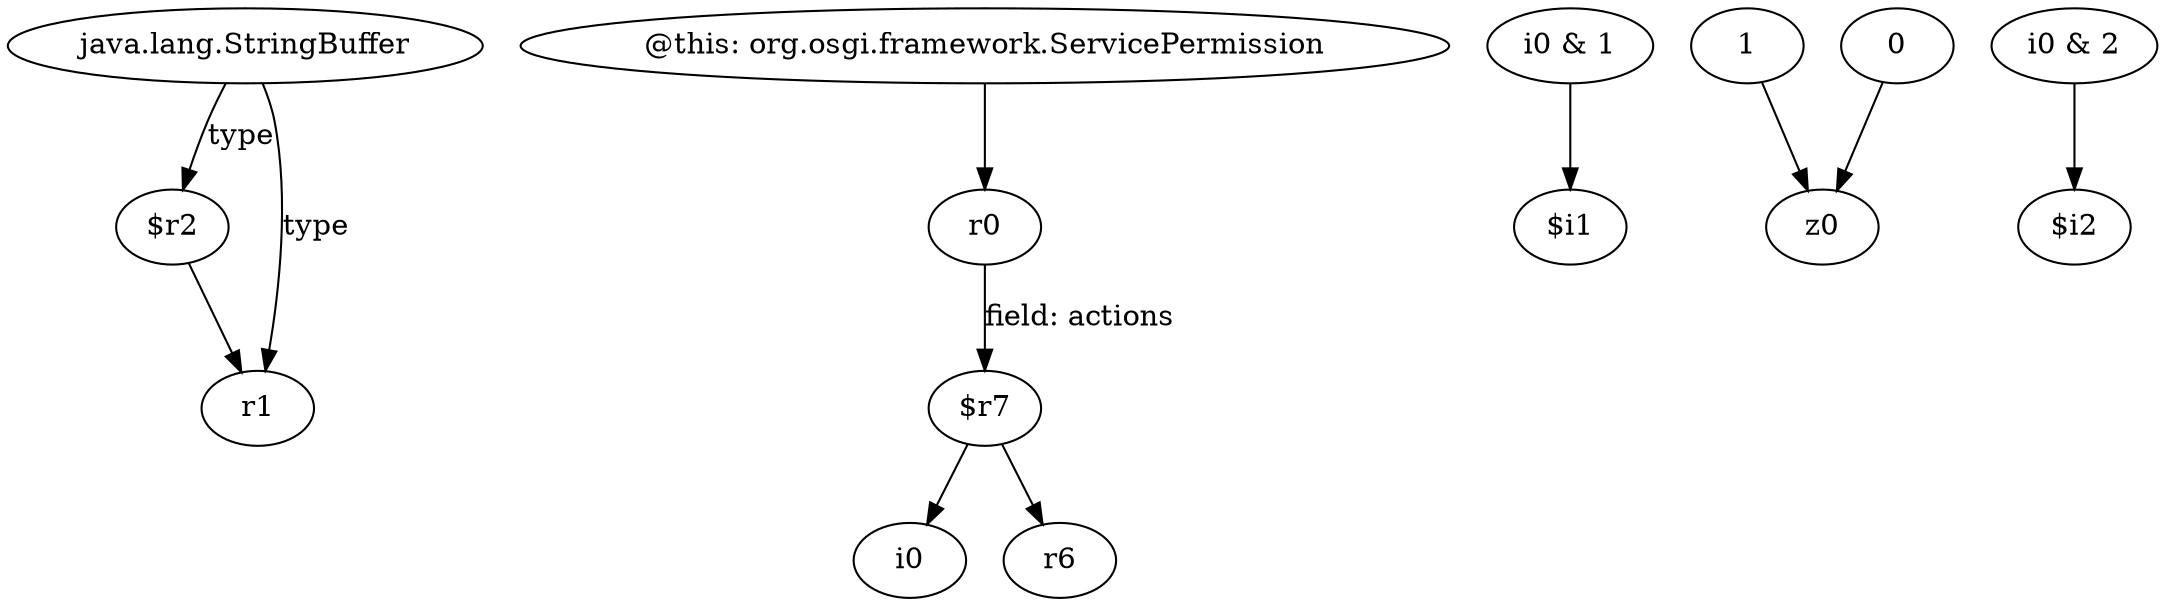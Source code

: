 digraph g {
0[label="java.lang.StringBuffer"]
1[label="$r2"]
0->1[label="type"]
2[label="r1"]
1->2[label=""]
3[label="$r7"]
4[label="i0"]
3->4[label=""]
5[label="i0 & 1"]
6[label="$i1"]
5->6[label=""]
7[label="r0"]
7->3[label="field: actions"]
8[label="1"]
9[label="z0"]
8->9[label=""]
10[label="0"]
10->9[label=""]
0->2[label="type"]
11[label="i0 & 2"]
12[label="$i2"]
11->12[label=""]
13[label="r6"]
3->13[label=""]
14[label="@this: org.osgi.framework.ServicePermission"]
14->7[label=""]
}